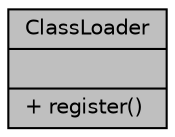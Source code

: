 digraph "ClassLoader"
{
 // INTERACTIVE_SVG=YES
 // LATEX_PDF_SIZE
  edge [fontname="Helvetica",fontsize="10",labelfontname="Helvetica",labelfontsize="10"];
  node [fontname="Helvetica",fontsize="10",shape=record];
  Node1 [label="{ClassLoader\n||+ register()\l}",height=0.2,width=0.4,color="black", fillcolor="grey75", style="filled", fontcolor="black",tooltip=" "];
}
